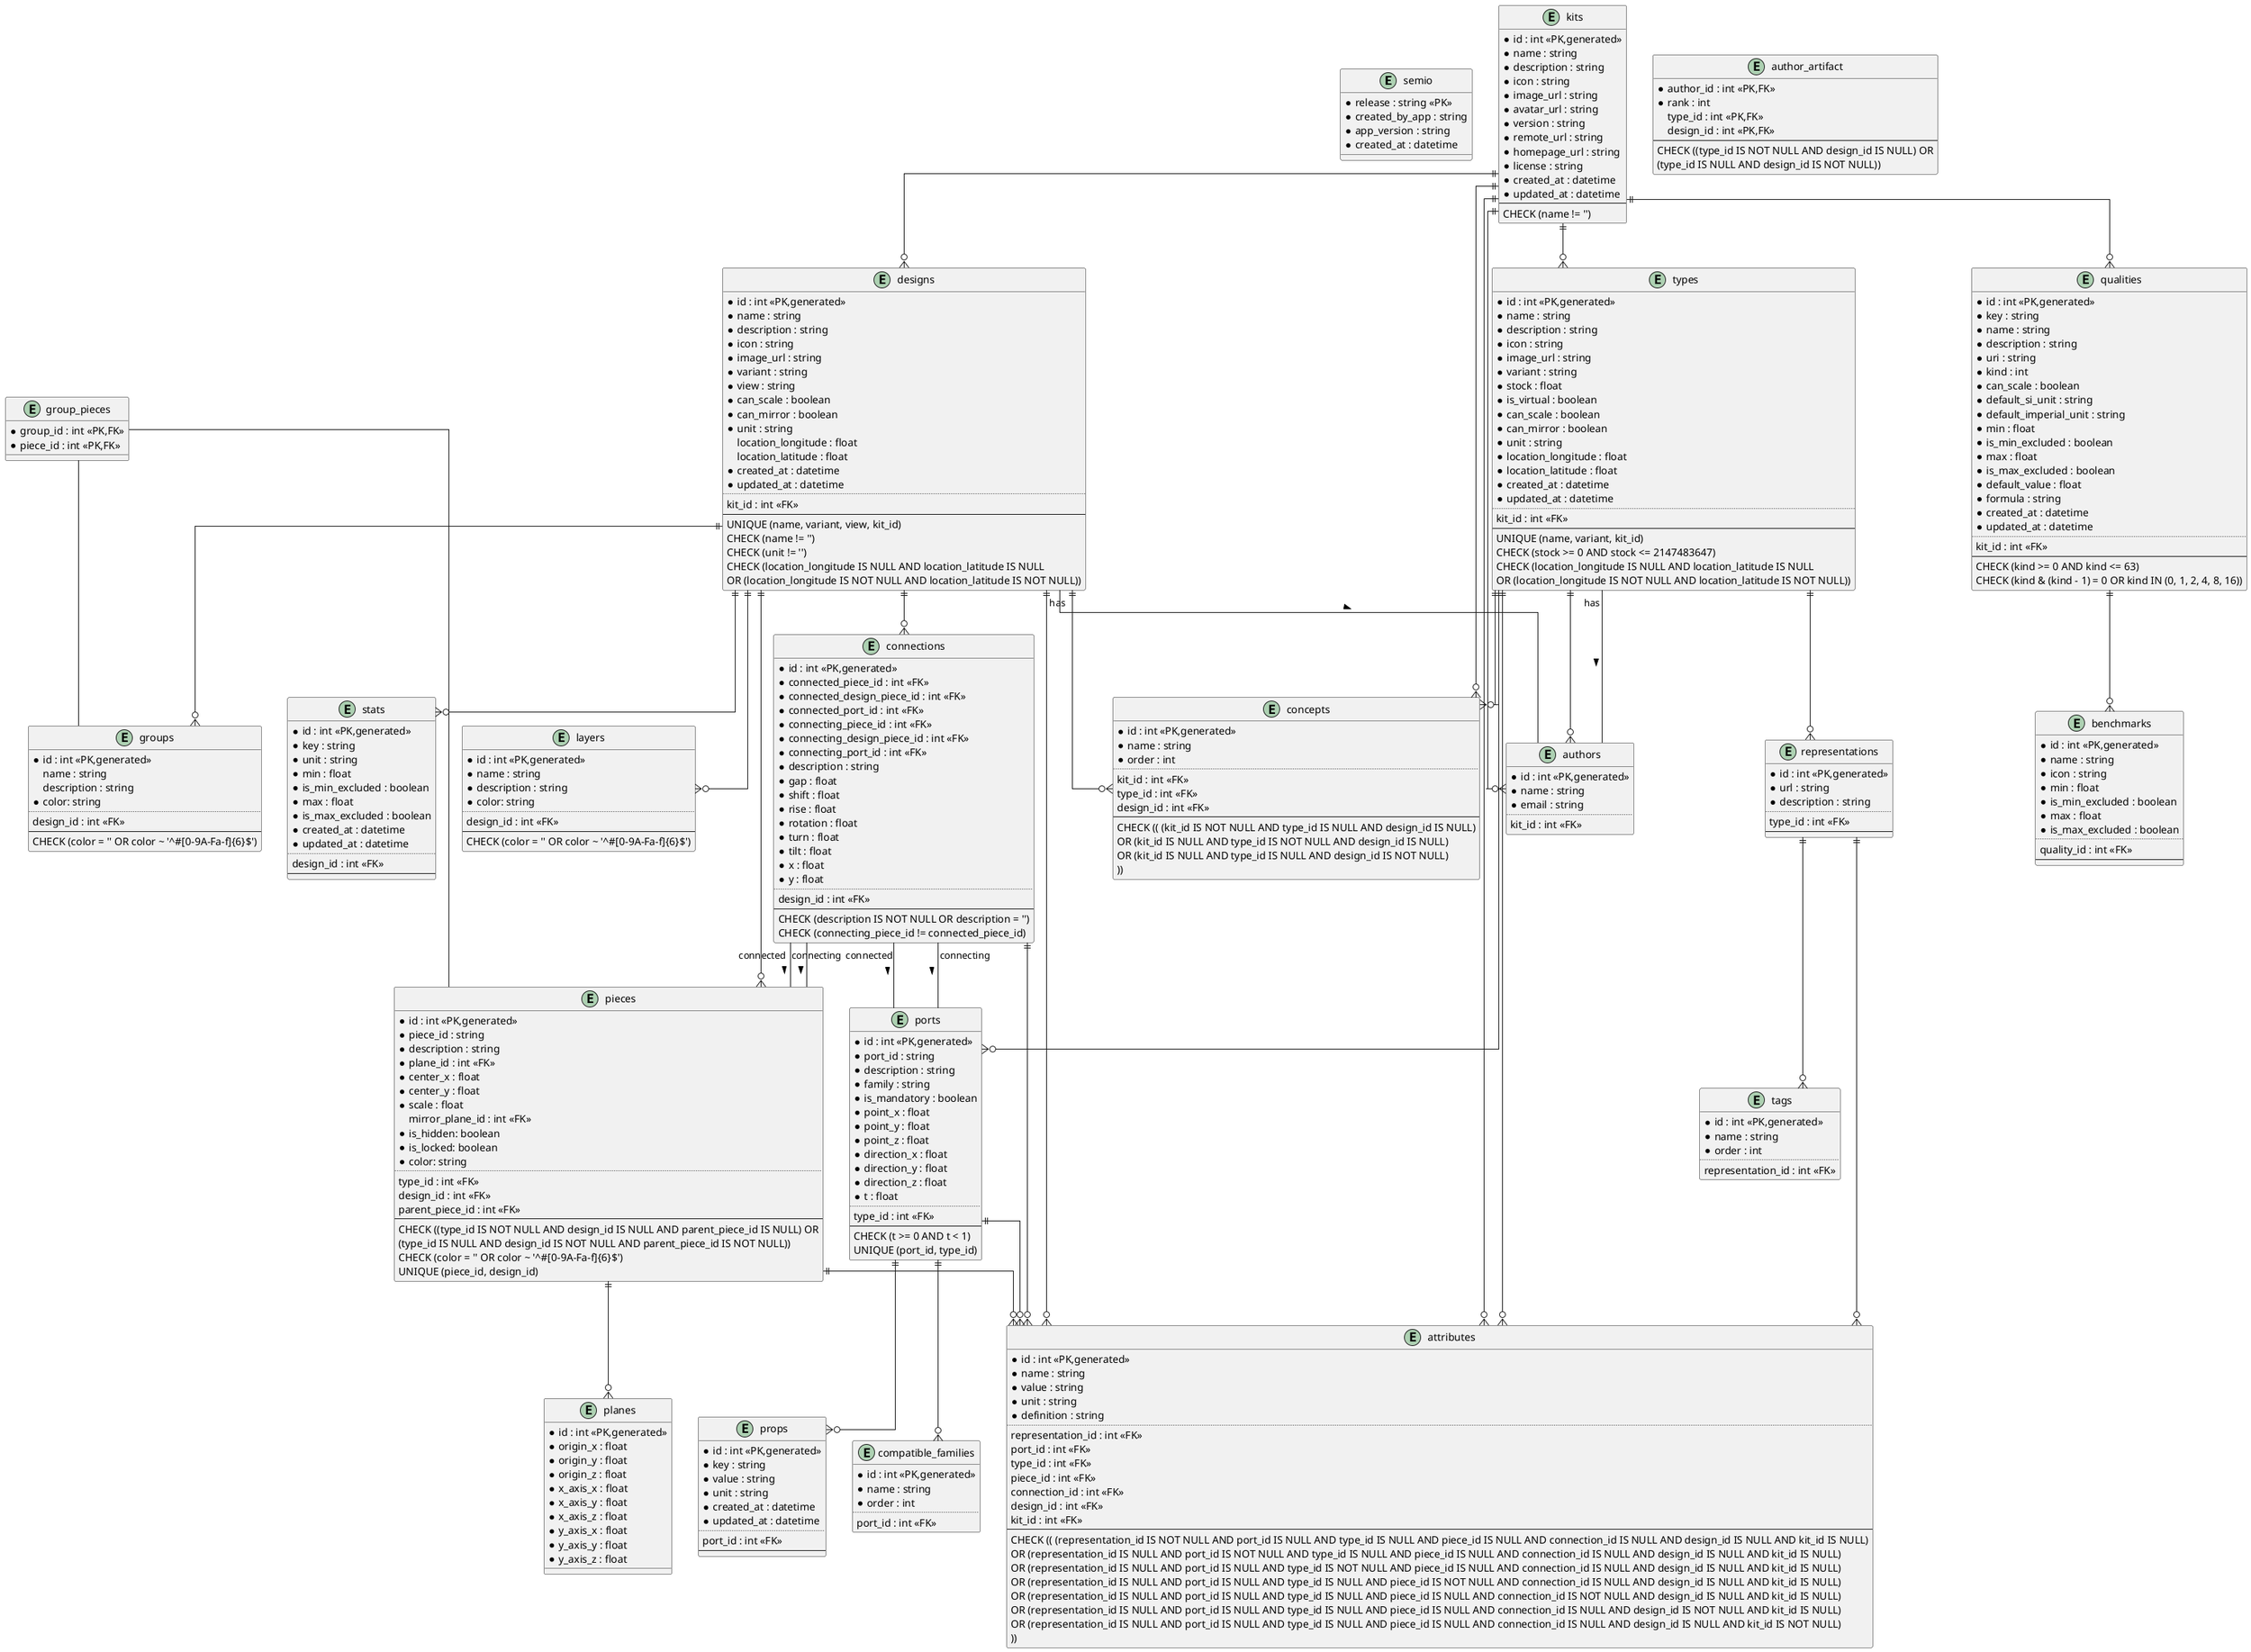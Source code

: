 @startuml "data architecture"
skinparam linetype ortho

entity semio {
    *release : string <<PK>>
    *created_by_app : string
    *app_version : string
    *created_at : datetime
}

entity attributes {
    *id : int <<PK,generated>>
    *name : string
    *value : string
    *unit : string
    *definition : string
    ..
    representation_id : int <<FK>>
    port_id : int <<FK>>
    type_id : int <<FK>>
    piece_id : int <<FK>>
    connection_id : int <<FK>>
    design_id : int <<FK>>
    kit_id : int <<FK>>
    --
    CHECK (( (representation_id IS NOT NULL AND port_id IS NULL AND type_id IS NULL AND piece_id IS NULL AND connection_id IS NULL AND design_id IS NULL AND kit_id IS NULL)
        OR (representation_id IS NULL AND port_id IS NOT NULL AND type_id IS NULL AND piece_id IS NULL AND connection_id IS NULL AND design_id IS NULL AND kit_id IS NULL)
        OR (representation_id IS NULL AND port_id IS NULL AND type_id IS NOT NULL AND piece_id IS NULL AND connection_id IS NULL AND design_id IS NULL AND kit_id IS NULL)
        OR (representation_id IS NULL AND port_id IS NULL AND type_id IS NULL AND piece_id IS NOT NULL AND connection_id IS NULL AND design_id IS NULL AND kit_id IS NULL)
        OR (representation_id IS NULL AND port_id IS NULL AND type_id IS NULL AND piece_id IS NULL AND connection_id IS NOT NULL AND design_id IS NULL AND kit_id IS NULL)
        OR (representation_id IS NULL AND port_id IS NULL AND type_id IS NULL AND piece_id IS NULL AND connection_id IS NULL AND design_id IS NOT NULL AND kit_id IS NULL)
        OR (representation_id IS NULL AND port_id IS NULL AND type_id IS NULL AND piece_id IS NULL AND connection_id IS NULL AND design_id IS NULL AND kit_id IS NOT NULL)
        ))
}


entity qualities {
    *id : int <<PK,generated>>
    *key : string
    *name : string
    *description : string
    *uri : string
    *kind : int
    *can_scale : boolean
    *default_si_unit : string
    *default_imperial_unit : string
    *min : float
    *is_min_excluded : boolean
    *max : float
    *is_max_excluded : boolean
    *default_value : float
    *formula : string
    *created_at : datetime
    *updated_at : datetime
    ..
    kit_id : int <<FK>>
    --
    CHECK (kind >= 0 AND kind <= 63)
    CHECK (kind & (kind - 1) = 0 OR kind IN (0, 1, 2, 4, 8, 16))
}

entity benchmarks {
    *id : int <<PK,generated>>
    *name : string
    *icon : string
    *min : float
    *is_min_excluded : boolean
    *max : float
    *is_max_excluded : boolean
    ..
    quality_id : int <<FK>>
    --
}

entity props {
    *id : int <<PK,generated>>
    *key : string
    *value : string
    *unit : string
    *created_at : datetime
    *updated_at : datetime
    ..
    port_id : int <<FK>>
    --
}

entity stats {
    *id : int <<PK,generated>>
    *key : string
    *unit : string
    *min : float
    *is_min_excluded : boolean
    *max : float
    *is_max_excluded : boolean
    *created_at : datetime
    *updated_at : datetime
    ..
    design_id : int <<FK>>
    --
}

entity tags {
    *id : int <<PK,generated>>
    *name : string
    *order : int
    ..
    representation_id : int <<FK>>
}

entity concepts {
    *id : int <<PK,generated>>
    *name : string
    *order : int
    ..
    kit_id : int <<FK>>
    type_id : int <<FK>>
    design_id : int <<FK>>
    --
    CHECK (( (kit_id IS NOT NULL AND type_id IS NULL AND design_id IS NULL)
        OR (kit_id IS NULL AND type_id IS NOT NULL AND design_id IS NULL)
        OR (kit_id IS NULL AND type_id IS NULL AND design_id IS NOT NULL)
        ))
}

entity representations {
    *id : int <<PK,generated>>
    *url : string
    *description : string
    ..
    type_id : int <<FK>>
    --
}

entity planes {
    *id : int <<PK,generated>>
    *origin_x : float
    *origin_y : float
    *origin_z : float
    *x_axis_x : float
    *x_axis_y : float
    *x_axis_z : float
    *y_axis_x : float
    *y_axis_y : float
    *y_axis_z : float
}

entity compatible_families {
  *id : int <<PK,generated>>
  *name : string
  *order : int
  ..
  port_id : int <<FK>>
}

entity ports {
    *id : int <<PK,generated>>
    *port_id : string
    *description : string
    *family : string
    *is_mandatory : boolean
    *point_x : float
    *point_y : float
    *point_z : float
    *direction_x : float
    *direction_y : float
    *direction_z : float
    *t : float
    ..
    type_id : int <<FK>>
    --
    CHECK (t >= 0 AND t < 1)
    UNIQUE (port_id, type_id)
}

entity authors {
    *id : int <<PK,generated>>
    *name : string
    *email : string
    ..
    kit_id : int <<FK>>
}

entity author_artifact {
    *author_id : int <<PK,FK>>
    *rank : int
    type_id : int <<PK,FK>>
    design_id : int <<PK,FK>>
    --
    CHECK ((type_id IS NOT NULL AND design_id IS NULL) OR
           (type_id IS NULL AND design_id IS NOT NULL))
}

entity types {
    *id : int <<PK,generated>>
    *name : string
    *description : string
    *icon : string
    *image_url : string
    *variant : string
    *stock : float
    *is_virtual : boolean
    *can_scale : boolean
    *can_mirror : boolean
    *unit : string
    *location_longitude : float
    *location_latitude : float
    *created_at : datetime
    *updated_at : datetime
    ..
    kit_id : int <<FK>>
    --
    UNIQUE (name, variant, kit_id)
    CHECK (stock >= 0 AND stock <= 2147483647)
    CHECK (location_longitude IS NULL AND location_latitude IS NULL
    OR (location_longitude IS NOT NULL AND location_latitude IS NOT NULL))
}

entity pieces {
    *id : int <<PK,generated>>
    *piece_id : string
    *description : string
    *plane_id : int <<FK>>
    *center_x : float
    *center_y : float
    *scale : float
    mirror_plane_id : int <<FK>>
    *is_hidden: boolean
    *is_locked: boolean
    *color: string
    ..
    type_id : int <<FK>>
    design_id : int <<FK>>
    parent_piece_id : int <<FK>>
    --
    CHECK ((type_id IS NOT NULL AND design_id IS NULL AND parent_piece_id IS NULL) OR
           (type_id IS NULL AND design_id IS NOT NULL AND parent_piece_id IS NOT NULL))
    CHECK (color = '' OR color ~ '^#[0-9A-Fa-f]{6}$')
    UNIQUE (piece_id, design_id)
}

entity connections {
    *id : int <<PK,generated>>
    *connected_piece_id : int <<FK>>
    *connected_design_piece_id : int <<FK>>
    *connected_port_id : int <<FK>>
    *connecting_piece_id : int <<FK>>
    *connecting_design_piece_id : int <<FK>>
    *connecting_port_id : int <<FK>>
    *description : string
    *gap : float
    *shift : float
    *rise : float
    *rotation : float
    *turn : float
    *tilt : float
    *x : float
    *y : float
    ..
    design_id : int <<FK>>
    --
    CHECK (description IS NOT NULL OR description = '')
    CHECK (connecting_piece_id != connected_piece_id)
}

entity layers {
    *id : int <<PK,generated>>
    *name : string
    *description : string
    *color: string
    ..
    design_id : int <<FK>>
    --
    CHECK (color = '' OR color ~ '^#[0-9A-Fa-f]{6}$')
}

entity groups {
    *id : int <<PK,generated>>
    name : string
    description : string
    *color: string
    ..
    design_id : int <<FK>>
    --
    CHECK (color = '' OR color ~ '^#[0-9A-Fa-f]{6}$')
}

entity group_pieces {
    *group_id : int <<PK,FK>>
    *piece_id : int <<PK,FK>>
}

entity designs {
    *id : int <<PK,generated>>
    *name : string
    *description : string
    *icon : string
    *image_url : string
    *variant : string
    *view : string
    *can_scale : boolean
    *can_mirror : boolean
    *unit : string
    location_longitude : float
    location_latitude : float
    *created_at : datetime
    *updated_at : datetime
    ..
    kit_id : int <<FK>>
    --
    UNIQUE (name, variant, view, kit_id)
    CHECK (name != '')
    CHECK (unit != '')
    CHECK (location_longitude IS NULL AND location_latitude IS NULL
    OR (location_longitude IS NOT NULL AND location_latitude IS NOT NULL))
}

entity kits {
    *id : int <<PK,generated>>
    *name : string
    *description : string
    *icon : string
    *image_url : string
    *avatar_url : string
    *version : string
    *remote_url : string
    *homepage_url : string
    *license : string
    *created_at : datetime
    *updated_at : datetime
    --
    CHECK (name != '')
}

kits ||--o{ types
kits ||--o{ designs
kits ||--o{ authors
kits ||--o{ qualities
kits ||--o{ attributes
kits ||--o{ concepts

designs ||--o{ layers
designs ||--o{ pieces
designs ||--o{ groups
designs ||--o{ connections
designs ||--o{ stats
designs ||--o{ attributes
designs ||--o{ concepts
designs -- authors : "has" >

group_pieces -- groups
group_pieces -- pieces

types ||--o{ representations
types ||--o{ ports
types ||--o{ authors
types ||--o{ attributes
types ||--o{ concepts
types -- authors : "has" >

pieces ||--o{ planes
pieces ||--o{ attributes

connections ||--o{ attributes

representations ||--o{ tags
representations ||--o{ attributes

ports ||--o{ compatible_families
ports ||--o{ attributes
ports ||--o{ props

qualities ||--o{ benchmarks

connections -- pieces : "connected" >
connections -- pieces : "connecting" >
connections -- ports : "connected" >
connections -- ports : "connecting" >

@enduml